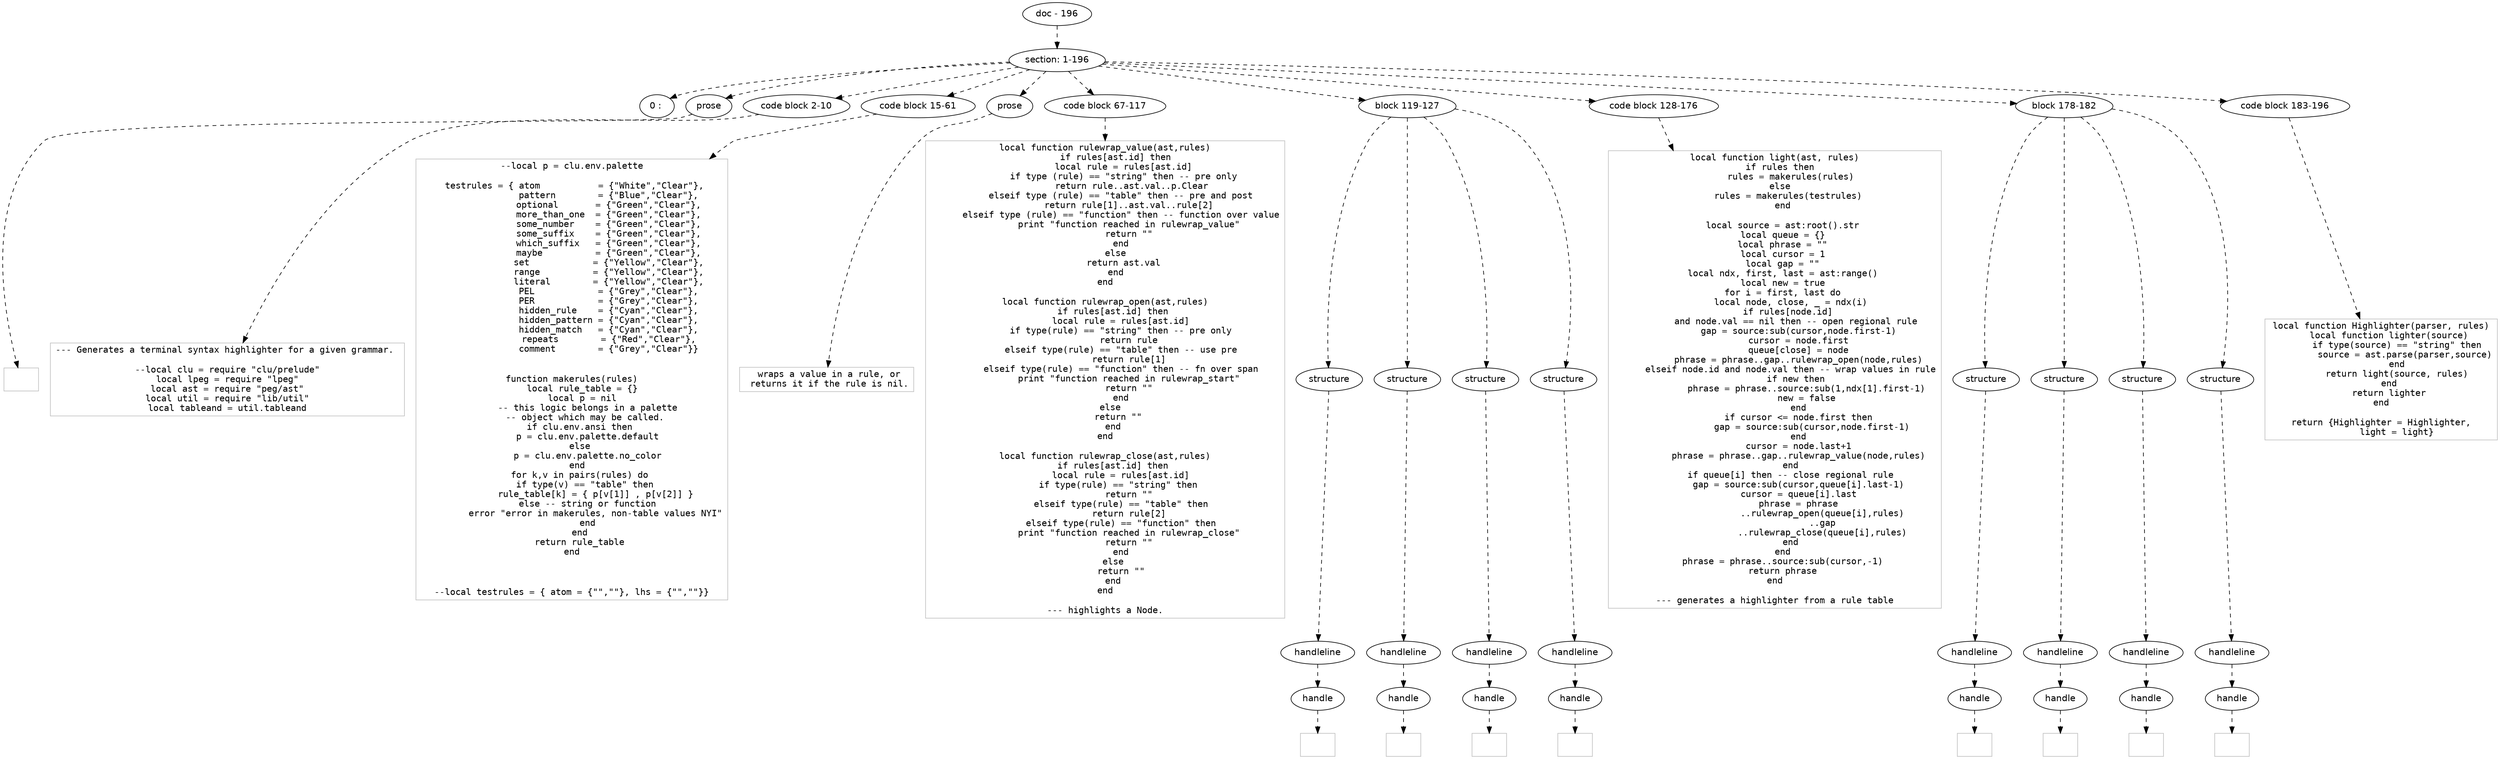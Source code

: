 digraph hierarchy {

node [fontname=Helvetica]
edge [style=dashed]

doc_0 [label="doc - 196"]


doc_0 -> { section_1}
{rank=same; section_1}

section_1 [label="section: 1-196"]


section_1 -> { header_2 prose_3 codeblock_4 codeblock_5 prose_6 codeblock_7 block_8 codeblock_9 block_10 codeblock_11}
{rank=same; header_2 prose_3 codeblock_4 codeblock_5 prose_6 codeblock_7 block_8 codeblock_9 block_10 codeblock_11}

header_2 [label="0 : "]

prose_3 [label="prose"]

codeblock_4 [label="code block 2-10"]

codeblock_5 [label="code block 15-61"]

prose_6 [label="prose"]

codeblock_7 [label="code block 67-117"]

block_8 [label="block 119-127"]

codeblock_9 [label="code block 128-176"]

block_10 [label="block 178-182"]

codeblock_11 [label="code block 183-196"]


prose_3 -> leaf_12
leaf_12  [color=Gray,shape=rectangle,fontname=Inconsolata,label=""]
codeblock_4 -> leaf_13
leaf_13  [color=Gray,shape=rectangle,fontname=Inconsolata,label="--- Generates a terminal syntax highlighter for a given grammar. 

--local clu = require \"clu/prelude\"
local lpeg = require \"lpeg\"
local ast = require \"peg/ast\"
local util = require \"lib/util\"
local tableand = util.tableand"]
codeblock_5 -> leaf_14
leaf_14  [color=Gray,shape=rectangle,fontname=Inconsolata,label="--local p = clu.env.palette

 testrules = { atom           = {\"White\",\"Clear\"},
              pattern        = {\"Blue\",\"Clear\"},
              optional       = {\"Green\",\"Clear\"},
              more_than_one  = {\"Green\",\"Clear\"},
              some_number    = {\"Green\",\"Clear\"},
              some_suffix    = {\"Green\",\"Clear\"},
              which_suffix   = {\"Green\",\"Clear\"},
              maybe          = {\"Green\",\"Clear\"},
              set            = {\"Yellow\",\"Clear\"},
              range          = {\"Yellow\",\"Clear\"},
              literal        = {\"Yellow\",\"Clear\"},
              PEL            = {\"Grey\",\"Clear\"},
              PER            = {\"Grey\",\"Clear\"},
              hidden_rule    = {\"Cyan\",\"Clear\"},
              hidden_pattern = {\"Cyan\",\"Clear\"},
              hidden_match   = {\"Cyan\",\"Clear\"},
              repeats        = {\"Red\",\"Clear\"},
              comment        = {\"Grey\",\"Clear\"}}


function makerules(rules)
    local rule_table = {}
    local p = nil
       -- this logic belongs in a palette 
      -- object which may be called. 
    if clu.env.ansi then 
      p = clu.env.palette.default
   else
      p = clu.env.palette.no_color
   end 
   for k,v in pairs(rules) do
      if type(v) == \"table\" then 
         rule_table[k] = { p[v[1]] , p[v[2]] }
      else -- string or function
         error \"error in makerules, non-table values NYI\"
      end
   end
   return rule_table
end



--local testrules = { atom = {\"\",\"\"}, lhs = {\"\",\"\"}}"]
prose_6 -> leaf_15
leaf_15  [color=Gray,shape=rectangle,fontname=Inconsolata,label=" wraps a value in a rule, or
 returns it if the rule is nil.
"]
codeblock_7 -> leaf_16
leaf_16  [color=Gray,shape=rectangle,fontname=Inconsolata,label="local function rulewrap_value(ast,rules)
    if rules[ast.id] then
       local rule = rules[ast.id]
       if type (rule) == \"string\" then -- pre only
          return rule..ast.val..p.Clear
      elseif type (rule) == \"table\" then -- pre and post
         return rule[1]..ast.val..rule[2]
      elseif type (rule) == \"function\" then -- function over value
         print \"function reached in rulewrap_value\"
         return \"\"
      end
    else
       return ast.val
    end
end

local function rulewrap_open(ast,rules)
   if rules[ast.id] then
      local rule = rules[ast.id]
      if type(rule) == \"string\" then -- pre only
         return rule
      elseif type(rule) == \"table\" then -- use pre
         return rule[1]
      elseif type(rule) == \"function\" then -- fn over span
         print \"function reached in rulewrap_start\"
         return \"\"
      end
   else 
      return \"\" 
   end
end

local function rulewrap_close(ast,rules)
   if rules[ast.id] then
      local rule = rules[ast.id]
      if type(rule) == \"string\" then 
         return \"\"
      elseif type(rule) == \"table\" then
         return rule[2]
      elseif type(rule) == \"function\" then
         print \"function reached in rulewrap_close\"
         return \"\"
      end
   else
      return \"\"
   end
end

--- highlights a Node."]
block_8 -> { structure_17 structure_18 structure_19 structure_20}
{rank=same; structure_17 structure_18 structure_19 structure_20}

structure_17 [label="structure"]

structure_18 [label="structure"]

structure_19 [label="structure"]

structure_20 [label="structure"]


structure_17 -> { handleline_21}
{rank=same; handleline_21}

handleline_21 [label="handleline"]


handleline_21 -> { handle_22}
{rank=same; handle_22}

handle_22 [label="handle"]


handle_22 -> leaf_23
leaf_23  [color=Gray,shape=rectangle,fontname=Inconsolata,label=""]
structure_18 -> { handleline_24}
{rank=same; handleline_24}

handleline_24 [label="handleline"]


handleline_24 -> { handle_25}
{rank=same; handle_25}

handle_25 [label="handle"]


handle_25 -> leaf_26
leaf_26  [color=Gray,shape=rectangle,fontname=Inconsolata,label=""]
structure_19 -> { handleline_27}
{rank=same; handleline_27}

handleline_27 [label="handleline"]


handleline_27 -> { handle_28}
{rank=same; handle_28}

handle_28 [label="handle"]


handle_28 -> leaf_29
leaf_29  [color=Gray,shape=rectangle,fontname=Inconsolata,label=""]
structure_20 -> { handleline_30}
{rank=same; handleline_30}

handleline_30 [label="handleline"]


handleline_30 -> { handle_31}
{rank=same; handle_31}

handle_31 [label="handle"]


handle_31 -> leaf_32
leaf_32  [color=Gray,shape=rectangle,fontname=Inconsolata,label=""]
codeblock_9 -> leaf_33
leaf_33  [color=Gray,shape=rectangle,fontname=Inconsolata,label="local function light(ast, rules)
   if rules then 
      rules = makerules(rules)
   else 
      rules = makerules(testrules) 
   end

   local source = ast:root().str
   local queue = {}
   local phrase = \"\"
   local cursor = 1
   local gap = \"\"
   local ndx, first, last = ast:range()
   local new = true
   for i = first, last do
      local node, close, _ = ndx(i)
      if rules[node.id] 
        and node.val == nil then -- open regional rule
         gap = source:sub(cursor,node.first-1)
         cursor = node.first
         queue[close] = node
         phrase = phrase..gap..rulewrap_open(node,rules)
      elseif node.id and node.val then -- wrap values in rule
         if new then 
            phrase = phrase..source:sub(1,ndx[1].first-1)
            new = false
         end
         if cursor <= node.first then
              gap = source:sub(cursor,node.first-1)
         end
         cursor = node.last+1
         phrase = phrase..gap..rulewrap_value(node,rules)
      end
      if queue[i] then -- close regional rule
         gap = source:sub(cursor,queue[i].last-1)
         cursor = queue[i].last
         phrase = phrase
                  ..rulewrap_open(queue[i],rules)
                  ..gap
                  ..rulewrap_close(queue[i],rules)
      end
   end
   phrase = phrase..source:sub(cursor,-1)
   return phrase
end

--- generates a highlighter from a rule table"]
block_10 -> { structure_34 structure_35 structure_36 structure_37}
{rank=same; structure_34 structure_35 structure_36 structure_37}

structure_34 [label="structure"]

structure_35 [label="structure"]

structure_36 [label="structure"]

structure_37 [label="structure"]


structure_34 -> { handleline_38}
{rank=same; handleline_38}

handleline_38 [label="handleline"]


handleline_38 -> { handle_39}
{rank=same; handle_39}

handle_39 [label="handle"]


handle_39 -> leaf_40
leaf_40  [color=Gray,shape=rectangle,fontname=Inconsolata,label=""]
structure_35 -> { handleline_41}
{rank=same; handleline_41}

handleline_41 [label="handleline"]


handleline_41 -> { handle_42}
{rank=same; handle_42}

handle_42 [label="handle"]


handle_42 -> leaf_43
leaf_43  [color=Gray,shape=rectangle,fontname=Inconsolata,label=""]
structure_36 -> { handleline_44}
{rank=same; handleline_44}

handleline_44 [label="handleline"]


handleline_44 -> { handle_45}
{rank=same; handle_45}

handle_45 [label="handle"]


handle_45 -> leaf_46
leaf_46  [color=Gray,shape=rectangle,fontname=Inconsolata,label=""]
structure_37 -> { handleline_47}
{rank=same; handleline_47}

handleline_47 [label="handleline"]


handleline_47 -> { handle_48}
{rank=same; handle_48}

handle_48 [label="handle"]


handle_48 -> leaf_49
leaf_49  [color=Gray,shape=rectangle,fontname=Inconsolata,label=""]
codeblock_11 -> leaf_50
leaf_50  [color=Gray,shape=rectangle,fontname=Inconsolata,label="local function Highlighter(parser, rules)
   local function lighter(source)
      if type(source) == \"string\" then
         source = ast.parse(parser,source)
      end
      return light(source, rules)
   end
   return lighter
end

return {Highlighter = Highlighter,
      light = light}"]

}
